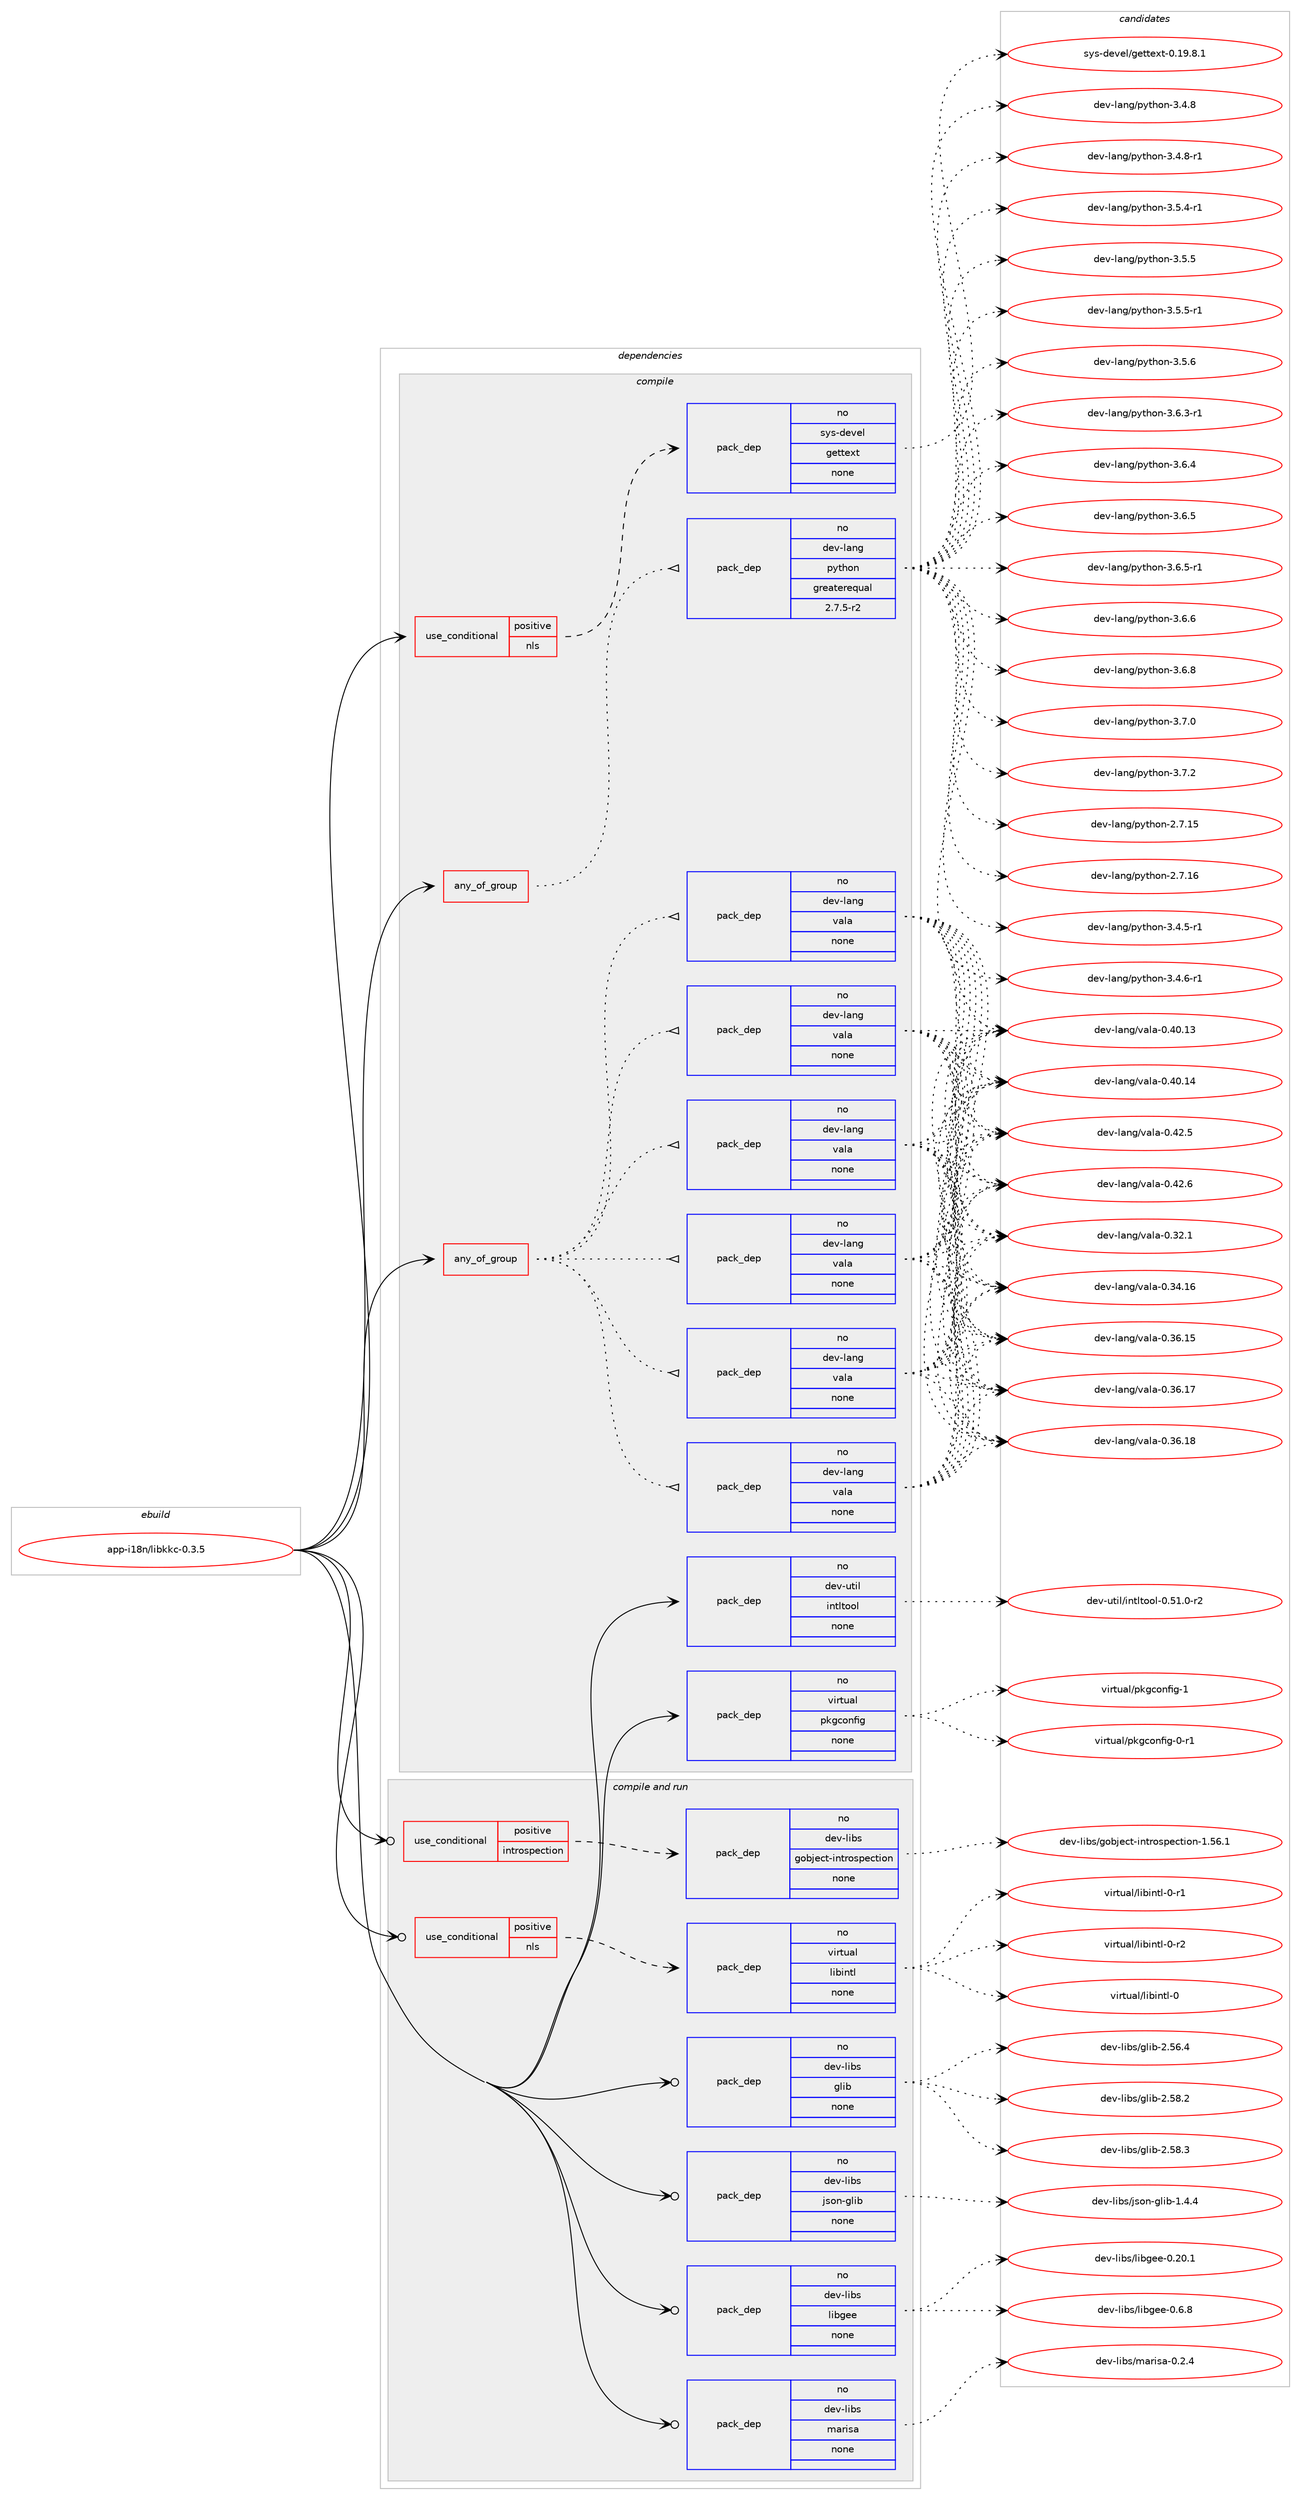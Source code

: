 digraph prolog {

# *************
# Graph options
# *************

newrank=true;
concentrate=true;
compound=true;
graph [rankdir=LR,fontname=Helvetica,fontsize=10,ranksep=1.5];#, ranksep=2.5, nodesep=0.2];
edge  [arrowhead=vee];
node  [fontname=Helvetica,fontsize=10];

# **********
# The ebuild
# **********

subgraph cluster_leftcol {
color=gray;
rank=same;
label=<<i>ebuild</i>>;
id [label="app-i18n/libkkc-0.3.5", color=red, width=4, href="../app-i18n/libkkc-0.3.5.svg"];
}

# ****************
# The dependencies
# ****************

subgraph cluster_midcol {
color=gray;
label=<<i>dependencies</i>>;
subgraph cluster_compile {
fillcolor="#eeeeee";
style=filled;
label=<<i>compile</i>>;
subgraph any19579 {
dependency1295544 [label=<<TABLE BORDER="0" CELLBORDER="1" CELLSPACING="0" CELLPADDING="4"><TR><TD CELLPADDING="10">any_of_group</TD></TR></TABLE>>, shape=none, color=red];subgraph pack922746 {
dependency1295545 [label=<<TABLE BORDER="0" CELLBORDER="1" CELLSPACING="0" CELLPADDING="4" WIDTH="220"><TR><TD ROWSPAN="6" CELLPADDING="30">pack_dep</TD></TR><TR><TD WIDTH="110">no</TD></TR><TR><TD>dev-lang</TD></TR><TR><TD>python</TD></TR><TR><TD>greaterequal</TD></TR><TR><TD>2.7.5-r2</TD></TR></TABLE>>, shape=none, color=blue];
}
dependency1295544:e -> dependency1295545:w [weight=20,style="dotted",arrowhead="oinv"];
}
id:e -> dependency1295544:w [weight=20,style="solid",arrowhead="vee"];
subgraph any19580 {
dependency1295546 [label=<<TABLE BORDER="0" CELLBORDER="1" CELLSPACING="0" CELLPADDING="4"><TR><TD CELLPADDING="10">any_of_group</TD></TR></TABLE>>, shape=none, color=red];subgraph pack922747 {
dependency1295547 [label=<<TABLE BORDER="0" CELLBORDER="1" CELLSPACING="0" CELLPADDING="4" WIDTH="220"><TR><TD ROWSPAN="6" CELLPADDING="30">pack_dep</TD></TR><TR><TD WIDTH="110">no</TD></TR><TR><TD>dev-lang</TD></TR><TR><TD>vala</TD></TR><TR><TD>none</TD></TR><TR><TD></TD></TR></TABLE>>, shape=none, color=blue];
}
dependency1295546:e -> dependency1295547:w [weight=20,style="dotted",arrowhead="oinv"];
subgraph pack922748 {
dependency1295548 [label=<<TABLE BORDER="0" CELLBORDER="1" CELLSPACING="0" CELLPADDING="4" WIDTH="220"><TR><TD ROWSPAN="6" CELLPADDING="30">pack_dep</TD></TR><TR><TD WIDTH="110">no</TD></TR><TR><TD>dev-lang</TD></TR><TR><TD>vala</TD></TR><TR><TD>none</TD></TR><TR><TD></TD></TR></TABLE>>, shape=none, color=blue];
}
dependency1295546:e -> dependency1295548:w [weight=20,style="dotted",arrowhead="oinv"];
subgraph pack922749 {
dependency1295549 [label=<<TABLE BORDER="0" CELLBORDER="1" CELLSPACING="0" CELLPADDING="4" WIDTH="220"><TR><TD ROWSPAN="6" CELLPADDING="30">pack_dep</TD></TR><TR><TD WIDTH="110">no</TD></TR><TR><TD>dev-lang</TD></TR><TR><TD>vala</TD></TR><TR><TD>none</TD></TR><TR><TD></TD></TR></TABLE>>, shape=none, color=blue];
}
dependency1295546:e -> dependency1295549:w [weight=20,style="dotted",arrowhead="oinv"];
subgraph pack922750 {
dependency1295550 [label=<<TABLE BORDER="0" CELLBORDER="1" CELLSPACING="0" CELLPADDING="4" WIDTH="220"><TR><TD ROWSPAN="6" CELLPADDING="30">pack_dep</TD></TR><TR><TD WIDTH="110">no</TD></TR><TR><TD>dev-lang</TD></TR><TR><TD>vala</TD></TR><TR><TD>none</TD></TR><TR><TD></TD></TR></TABLE>>, shape=none, color=blue];
}
dependency1295546:e -> dependency1295550:w [weight=20,style="dotted",arrowhead="oinv"];
subgraph pack922751 {
dependency1295551 [label=<<TABLE BORDER="0" CELLBORDER="1" CELLSPACING="0" CELLPADDING="4" WIDTH="220"><TR><TD ROWSPAN="6" CELLPADDING="30">pack_dep</TD></TR><TR><TD WIDTH="110">no</TD></TR><TR><TD>dev-lang</TD></TR><TR><TD>vala</TD></TR><TR><TD>none</TD></TR><TR><TD></TD></TR></TABLE>>, shape=none, color=blue];
}
dependency1295546:e -> dependency1295551:w [weight=20,style="dotted",arrowhead="oinv"];
subgraph pack922752 {
dependency1295552 [label=<<TABLE BORDER="0" CELLBORDER="1" CELLSPACING="0" CELLPADDING="4" WIDTH="220"><TR><TD ROWSPAN="6" CELLPADDING="30">pack_dep</TD></TR><TR><TD WIDTH="110">no</TD></TR><TR><TD>dev-lang</TD></TR><TR><TD>vala</TD></TR><TR><TD>none</TD></TR><TR><TD></TD></TR></TABLE>>, shape=none, color=blue];
}
dependency1295546:e -> dependency1295552:w [weight=20,style="dotted",arrowhead="oinv"];
}
id:e -> dependency1295546:w [weight=20,style="solid",arrowhead="vee"];
subgraph cond352681 {
dependency1295553 [label=<<TABLE BORDER="0" CELLBORDER="1" CELLSPACING="0" CELLPADDING="4"><TR><TD ROWSPAN="3" CELLPADDING="10">use_conditional</TD></TR><TR><TD>positive</TD></TR><TR><TD>nls</TD></TR></TABLE>>, shape=none, color=red];
subgraph pack922753 {
dependency1295554 [label=<<TABLE BORDER="0" CELLBORDER="1" CELLSPACING="0" CELLPADDING="4" WIDTH="220"><TR><TD ROWSPAN="6" CELLPADDING="30">pack_dep</TD></TR><TR><TD WIDTH="110">no</TD></TR><TR><TD>sys-devel</TD></TR><TR><TD>gettext</TD></TR><TR><TD>none</TD></TR><TR><TD></TD></TR></TABLE>>, shape=none, color=blue];
}
dependency1295553:e -> dependency1295554:w [weight=20,style="dashed",arrowhead="vee"];
}
id:e -> dependency1295553:w [weight=20,style="solid",arrowhead="vee"];
subgraph pack922754 {
dependency1295555 [label=<<TABLE BORDER="0" CELLBORDER="1" CELLSPACING="0" CELLPADDING="4" WIDTH="220"><TR><TD ROWSPAN="6" CELLPADDING="30">pack_dep</TD></TR><TR><TD WIDTH="110">no</TD></TR><TR><TD>dev-util</TD></TR><TR><TD>intltool</TD></TR><TR><TD>none</TD></TR><TR><TD></TD></TR></TABLE>>, shape=none, color=blue];
}
id:e -> dependency1295555:w [weight=20,style="solid",arrowhead="vee"];
subgraph pack922755 {
dependency1295556 [label=<<TABLE BORDER="0" CELLBORDER="1" CELLSPACING="0" CELLPADDING="4" WIDTH="220"><TR><TD ROWSPAN="6" CELLPADDING="30">pack_dep</TD></TR><TR><TD WIDTH="110">no</TD></TR><TR><TD>virtual</TD></TR><TR><TD>pkgconfig</TD></TR><TR><TD>none</TD></TR><TR><TD></TD></TR></TABLE>>, shape=none, color=blue];
}
id:e -> dependency1295556:w [weight=20,style="solid",arrowhead="vee"];
}
subgraph cluster_compileandrun {
fillcolor="#eeeeee";
style=filled;
label=<<i>compile and run</i>>;
subgraph cond352682 {
dependency1295557 [label=<<TABLE BORDER="0" CELLBORDER="1" CELLSPACING="0" CELLPADDING="4"><TR><TD ROWSPAN="3" CELLPADDING="10">use_conditional</TD></TR><TR><TD>positive</TD></TR><TR><TD>introspection</TD></TR></TABLE>>, shape=none, color=red];
subgraph pack922756 {
dependency1295558 [label=<<TABLE BORDER="0" CELLBORDER="1" CELLSPACING="0" CELLPADDING="4" WIDTH="220"><TR><TD ROWSPAN="6" CELLPADDING="30">pack_dep</TD></TR><TR><TD WIDTH="110">no</TD></TR><TR><TD>dev-libs</TD></TR><TR><TD>gobject-introspection</TD></TR><TR><TD>none</TD></TR><TR><TD></TD></TR></TABLE>>, shape=none, color=blue];
}
dependency1295557:e -> dependency1295558:w [weight=20,style="dashed",arrowhead="vee"];
}
id:e -> dependency1295557:w [weight=20,style="solid",arrowhead="odotvee"];
subgraph cond352683 {
dependency1295559 [label=<<TABLE BORDER="0" CELLBORDER="1" CELLSPACING="0" CELLPADDING="4"><TR><TD ROWSPAN="3" CELLPADDING="10">use_conditional</TD></TR><TR><TD>positive</TD></TR><TR><TD>nls</TD></TR></TABLE>>, shape=none, color=red];
subgraph pack922757 {
dependency1295560 [label=<<TABLE BORDER="0" CELLBORDER="1" CELLSPACING="0" CELLPADDING="4" WIDTH="220"><TR><TD ROWSPAN="6" CELLPADDING="30">pack_dep</TD></TR><TR><TD WIDTH="110">no</TD></TR><TR><TD>virtual</TD></TR><TR><TD>libintl</TD></TR><TR><TD>none</TD></TR><TR><TD></TD></TR></TABLE>>, shape=none, color=blue];
}
dependency1295559:e -> dependency1295560:w [weight=20,style="dashed",arrowhead="vee"];
}
id:e -> dependency1295559:w [weight=20,style="solid",arrowhead="odotvee"];
subgraph pack922758 {
dependency1295561 [label=<<TABLE BORDER="0" CELLBORDER="1" CELLSPACING="0" CELLPADDING="4" WIDTH="220"><TR><TD ROWSPAN="6" CELLPADDING="30">pack_dep</TD></TR><TR><TD WIDTH="110">no</TD></TR><TR><TD>dev-libs</TD></TR><TR><TD>glib</TD></TR><TR><TD>none</TD></TR><TR><TD></TD></TR></TABLE>>, shape=none, color=blue];
}
id:e -> dependency1295561:w [weight=20,style="solid",arrowhead="odotvee"];
subgraph pack922759 {
dependency1295562 [label=<<TABLE BORDER="0" CELLBORDER="1" CELLSPACING="0" CELLPADDING="4" WIDTH="220"><TR><TD ROWSPAN="6" CELLPADDING="30">pack_dep</TD></TR><TR><TD WIDTH="110">no</TD></TR><TR><TD>dev-libs</TD></TR><TR><TD>json-glib</TD></TR><TR><TD>none</TD></TR><TR><TD></TD></TR></TABLE>>, shape=none, color=blue];
}
id:e -> dependency1295562:w [weight=20,style="solid",arrowhead="odotvee"];
subgraph pack922760 {
dependency1295563 [label=<<TABLE BORDER="0" CELLBORDER="1" CELLSPACING="0" CELLPADDING="4" WIDTH="220"><TR><TD ROWSPAN="6" CELLPADDING="30">pack_dep</TD></TR><TR><TD WIDTH="110">no</TD></TR><TR><TD>dev-libs</TD></TR><TR><TD>libgee</TD></TR><TR><TD>none</TD></TR><TR><TD></TD></TR></TABLE>>, shape=none, color=blue];
}
id:e -> dependency1295563:w [weight=20,style="solid",arrowhead="odotvee"];
subgraph pack922761 {
dependency1295564 [label=<<TABLE BORDER="0" CELLBORDER="1" CELLSPACING="0" CELLPADDING="4" WIDTH="220"><TR><TD ROWSPAN="6" CELLPADDING="30">pack_dep</TD></TR><TR><TD WIDTH="110">no</TD></TR><TR><TD>dev-libs</TD></TR><TR><TD>marisa</TD></TR><TR><TD>none</TD></TR><TR><TD></TD></TR></TABLE>>, shape=none, color=blue];
}
id:e -> dependency1295564:w [weight=20,style="solid",arrowhead="odotvee"];
}
subgraph cluster_run {
fillcolor="#eeeeee";
style=filled;
label=<<i>run</i>>;
}
}

# **************
# The candidates
# **************

subgraph cluster_choices {
rank=same;
color=gray;
label=<<i>candidates</i>>;

subgraph choice922746 {
color=black;
nodesep=1;
choice10010111845108971101034711212111610411111045504655464953 [label="dev-lang/python-2.7.15", color=red, width=4,href="../dev-lang/python-2.7.15.svg"];
choice10010111845108971101034711212111610411111045504655464954 [label="dev-lang/python-2.7.16", color=red, width=4,href="../dev-lang/python-2.7.16.svg"];
choice1001011184510897110103471121211161041111104551465246534511449 [label="dev-lang/python-3.4.5-r1", color=red, width=4,href="../dev-lang/python-3.4.5-r1.svg"];
choice1001011184510897110103471121211161041111104551465246544511449 [label="dev-lang/python-3.4.6-r1", color=red, width=4,href="../dev-lang/python-3.4.6-r1.svg"];
choice100101118451089711010347112121116104111110455146524656 [label="dev-lang/python-3.4.8", color=red, width=4,href="../dev-lang/python-3.4.8.svg"];
choice1001011184510897110103471121211161041111104551465246564511449 [label="dev-lang/python-3.4.8-r1", color=red, width=4,href="../dev-lang/python-3.4.8-r1.svg"];
choice1001011184510897110103471121211161041111104551465346524511449 [label="dev-lang/python-3.5.4-r1", color=red, width=4,href="../dev-lang/python-3.5.4-r1.svg"];
choice100101118451089711010347112121116104111110455146534653 [label="dev-lang/python-3.5.5", color=red, width=4,href="../dev-lang/python-3.5.5.svg"];
choice1001011184510897110103471121211161041111104551465346534511449 [label="dev-lang/python-3.5.5-r1", color=red, width=4,href="../dev-lang/python-3.5.5-r1.svg"];
choice100101118451089711010347112121116104111110455146534654 [label="dev-lang/python-3.5.6", color=red, width=4,href="../dev-lang/python-3.5.6.svg"];
choice1001011184510897110103471121211161041111104551465446514511449 [label="dev-lang/python-3.6.3-r1", color=red, width=4,href="../dev-lang/python-3.6.3-r1.svg"];
choice100101118451089711010347112121116104111110455146544652 [label="dev-lang/python-3.6.4", color=red, width=4,href="../dev-lang/python-3.6.4.svg"];
choice100101118451089711010347112121116104111110455146544653 [label="dev-lang/python-3.6.5", color=red, width=4,href="../dev-lang/python-3.6.5.svg"];
choice1001011184510897110103471121211161041111104551465446534511449 [label="dev-lang/python-3.6.5-r1", color=red, width=4,href="../dev-lang/python-3.6.5-r1.svg"];
choice100101118451089711010347112121116104111110455146544654 [label="dev-lang/python-3.6.6", color=red, width=4,href="../dev-lang/python-3.6.6.svg"];
choice100101118451089711010347112121116104111110455146544656 [label="dev-lang/python-3.6.8", color=red, width=4,href="../dev-lang/python-3.6.8.svg"];
choice100101118451089711010347112121116104111110455146554648 [label="dev-lang/python-3.7.0", color=red, width=4,href="../dev-lang/python-3.7.0.svg"];
choice100101118451089711010347112121116104111110455146554650 [label="dev-lang/python-3.7.2", color=red, width=4,href="../dev-lang/python-3.7.2.svg"];
dependency1295545:e -> choice10010111845108971101034711212111610411111045504655464953:w [style=dotted,weight="100"];
dependency1295545:e -> choice10010111845108971101034711212111610411111045504655464954:w [style=dotted,weight="100"];
dependency1295545:e -> choice1001011184510897110103471121211161041111104551465246534511449:w [style=dotted,weight="100"];
dependency1295545:e -> choice1001011184510897110103471121211161041111104551465246544511449:w [style=dotted,weight="100"];
dependency1295545:e -> choice100101118451089711010347112121116104111110455146524656:w [style=dotted,weight="100"];
dependency1295545:e -> choice1001011184510897110103471121211161041111104551465246564511449:w [style=dotted,weight="100"];
dependency1295545:e -> choice1001011184510897110103471121211161041111104551465346524511449:w [style=dotted,weight="100"];
dependency1295545:e -> choice100101118451089711010347112121116104111110455146534653:w [style=dotted,weight="100"];
dependency1295545:e -> choice1001011184510897110103471121211161041111104551465346534511449:w [style=dotted,weight="100"];
dependency1295545:e -> choice100101118451089711010347112121116104111110455146534654:w [style=dotted,weight="100"];
dependency1295545:e -> choice1001011184510897110103471121211161041111104551465446514511449:w [style=dotted,weight="100"];
dependency1295545:e -> choice100101118451089711010347112121116104111110455146544652:w [style=dotted,weight="100"];
dependency1295545:e -> choice100101118451089711010347112121116104111110455146544653:w [style=dotted,weight="100"];
dependency1295545:e -> choice1001011184510897110103471121211161041111104551465446534511449:w [style=dotted,weight="100"];
dependency1295545:e -> choice100101118451089711010347112121116104111110455146544654:w [style=dotted,weight="100"];
dependency1295545:e -> choice100101118451089711010347112121116104111110455146544656:w [style=dotted,weight="100"];
dependency1295545:e -> choice100101118451089711010347112121116104111110455146554648:w [style=dotted,weight="100"];
dependency1295545:e -> choice100101118451089711010347112121116104111110455146554650:w [style=dotted,weight="100"];
}
subgraph choice922747 {
color=black;
nodesep=1;
choice100101118451089711010347118971089745484651504649 [label="dev-lang/vala-0.32.1", color=red, width=4,href="../dev-lang/vala-0.32.1.svg"];
choice10010111845108971101034711897108974548465152464954 [label="dev-lang/vala-0.34.16", color=red, width=4,href="../dev-lang/vala-0.34.16.svg"];
choice10010111845108971101034711897108974548465154464953 [label="dev-lang/vala-0.36.15", color=red, width=4,href="../dev-lang/vala-0.36.15.svg"];
choice10010111845108971101034711897108974548465154464955 [label="dev-lang/vala-0.36.17", color=red, width=4,href="../dev-lang/vala-0.36.17.svg"];
choice10010111845108971101034711897108974548465154464956 [label="dev-lang/vala-0.36.18", color=red, width=4,href="../dev-lang/vala-0.36.18.svg"];
choice10010111845108971101034711897108974548465248464951 [label="dev-lang/vala-0.40.13", color=red, width=4,href="../dev-lang/vala-0.40.13.svg"];
choice10010111845108971101034711897108974548465248464952 [label="dev-lang/vala-0.40.14", color=red, width=4,href="../dev-lang/vala-0.40.14.svg"];
choice100101118451089711010347118971089745484652504653 [label="dev-lang/vala-0.42.5", color=red, width=4,href="../dev-lang/vala-0.42.5.svg"];
choice100101118451089711010347118971089745484652504654 [label="dev-lang/vala-0.42.6", color=red, width=4,href="../dev-lang/vala-0.42.6.svg"];
dependency1295547:e -> choice100101118451089711010347118971089745484651504649:w [style=dotted,weight="100"];
dependency1295547:e -> choice10010111845108971101034711897108974548465152464954:w [style=dotted,weight="100"];
dependency1295547:e -> choice10010111845108971101034711897108974548465154464953:w [style=dotted,weight="100"];
dependency1295547:e -> choice10010111845108971101034711897108974548465154464955:w [style=dotted,weight="100"];
dependency1295547:e -> choice10010111845108971101034711897108974548465154464956:w [style=dotted,weight="100"];
dependency1295547:e -> choice10010111845108971101034711897108974548465248464951:w [style=dotted,weight="100"];
dependency1295547:e -> choice10010111845108971101034711897108974548465248464952:w [style=dotted,weight="100"];
dependency1295547:e -> choice100101118451089711010347118971089745484652504653:w [style=dotted,weight="100"];
dependency1295547:e -> choice100101118451089711010347118971089745484652504654:w [style=dotted,weight="100"];
}
subgraph choice922748 {
color=black;
nodesep=1;
choice100101118451089711010347118971089745484651504649 [label="dev-lang/vala-0.32.1", color=red, width=4,href="../dev-lang/vala-0.32.1.svg"];
choice10010111845108971101034711897108974548465152464954 [label="dev-lang/vala-0.34.16", color=red, width=4,href="../dev-lang/vala-0.34.16.svg"];
choice10010111845108971101034711897108974548465154464953 [label="dev-lang/vala-0.36.15", color=red, width=4,href="../dev-lang/vala-0.36.15.svg"];
choice10010111845108971101034711897108974548465154464955 [label="dev-lang/vala-0.36.17", color=red, width=4,href="../dev-lang/vala-0.36.17.svg"];
choice10010111845108971101034711897108974548465154464956 [label="dev-lang/vala-0.36.18", color=red, width=4,href="../dev-lang/vala-0.36.18.svg"];
choice10010111845108971101034711897108974548465248464951 [label="dev-lang/vala-0.40.13", color=red, width=4,href="../dev-lang/vala-0.40.13.svg"];
choice10010111845108971101034711897108974548465248464952 [label="dev-lang/vala-0.40.14", color=red, width=4,href="../dev-lang/vala-0.40.14.svg"];
choice100101118451089711010347118971089745484652504653 [label="dev-lang/vala-0.42.5", color=red, width=4,href="../dev-lang/vala-0.42.5.svg"];
choice100101118451089711010347118971089745484652504654 [label="dev-lang/vala-0.42.6", color=red, width=4,href="../dev-lang/vala-0.42.6.svg"];
dependency1295548:e -> choice100101118451089711010347118971089745484651504649:w [style=dotted,weight="100"];
dependency1295548:e -> choice10010111845108971101034711897108974548465152464954:w [style=dotted,weight="100"];
dependency1295548:e -> choice10010111845108971101034711897108974548465154464953:w [style=dotted,weight="100"];
dependency1295548:e -> choice10010111845108971101034711897108974548465154464955:w [style=dotted,weight="100"];
dependency1295548:e -> choice10010111845108971101034711897108974548465154464956:w [style=dotted,weight="100"];
dependency1295548:e -> choice10010111845108971101034711897108974548465248464951:w [style=dotted,weight="100"];
dependency1295548:e -> choice10010111845108971101034711897108974548465248464952:w [style=dotted,weight="100"];
dependency1295548:e -> choice100101118451089711010347118971089745484652504653:w [style=dotted,weight="100"];
dependency1295548:e -> choice100101118451089711010347118971089745484652504654:w [style=dotted,weight="100"];
}
subgraph choice922749 {
color=black;
nodesep=1;
choice100101118451089711010347118971089745484651504649 [label="dev-lang/vala-0.32.1", color=red, width=4,href="../dev-lang/vala-0.32.1.svg"];
choice10010111845108971101034711897108974548465152464954 [label="dev-lang/vala-0.34.16", color=red, width=4,href="../dev-lang/vala-0.34.16.svg"];
choice10010111845108971101034711897108974548465154464953 [label="dev-lang/vala-0.36.15", color=red, width=4,href="../dev-lang/vala-0.36.15.svg"];
choice10010111845108971101034711897108974548465154464955 [label="dev-lang/vala-0.36.17", color=red, width=4,href="../dev-lang/vala-0.36.17.svg"];
choice10010111845108971101034711897108974548465154464956 [label="dev-lang/vala-0.36.18", color=red, width=4,href="../dev-lang/vala-0.36.18.svg"];
choice10010111845108971101034711897108974548465248464951 [label="dev-lang/vala-0.40.13", color=red, width=4,href="../dev-lang/vala-0.40.13.svg"];
choice10010111845108971101034711897108974548465248464952 [label="dev-lang/vala-0.40.14", color=red, width=4,href="../dev-lang/vala-0.40.14.svg"];
choice100101118451089711010347118971089745484652504653 [label="dev-lang/vala-0.42.5", color=red, width=4,href="../dev-lang/vala-0.42.5.svg"];
choice100101118451089711010347118971089745484652504654 [label="dev-lang/vala-0.42.6", color=red, width=4,href="../dev-lang/vala-0.42.6.svg"];
dependency1295549:e -> choice100101118451089711010347118971089745484651504649:w [style=dotted,weight="100"];
dependency1295549:e -> choice10010111845108971101034711897108974548465152464954:w [style=dotted,weight="100"];
dependency1295549:e -> choice10010111845108971101034711897108974548465154464953:w [style=dotted,weight="100"];
dependency1295549:e -> choice10010111845108971101034711897108974548465154464955:w [style=dotted,weight="100"];
dependency1295549:e -> choice10010111845108971101034711897108974548465154464956:w [style=dotted,weight="100"];
dependency1295549:e -> choice10010111845108971101034711897108974548465248464951:w [style=dotted,weight="100"];
dependency1295549:e -> choice10010111845108971101034711897108974548465248464952:w [style=dotted,weight="100"];
dependency1295549:e -> choice100101118451089711010347118971089745484652504653:w [style=dotted,weight="100"];
dependency1295549:e -> choice100101118451089711010347118971089745484652504654:w [style=dotted,weight="100"];
}
subgraph choice922750 {
color=black;
nodesep=1;
choice100101118451089711010347118971089745484651504649 [label="dev-lang/vala-0.32.1", color=red, width=4,href="../dev-lang/vala-0.32.1.svg"];
choice10010111845108971101034711897108974548465152464954 [label="dev-lang/vala-0.34.16", color=red, width=4,href="../dev-lang/vala-0.34.16.svg"];
choice10010111845108971101034711897108974548465154464953 [label="dev-lang/vala-0.36.15", color=red, width=4,href="../dev-lang/vala-0.36.15.svg"];
choice10010111845108971101034711897108974548465154464955 [label="dev-lang/vala-0.36.17", color=red, width=4,href="../dev-lang/vala-0.36.17.svg"];
choice10010111845108971101034711897108974548465154464956 [label="dev-lang/vala-0.36.18", color=red, width=4,href="../dev-lang/vala-0.36.18.svg"];
choice10010111845108971101034711897108974548465248464951 [label="dev-lang/vala-0.40.13", color=red, width=4,href="../dev-lang/vala-0.40.13.svg"];
choice10010111845108971101034711897108974548465248464952 [label="dev-lang/vala-0.40.14", color=red, width=4,href="../dev-lang/vala-0.40.14.svg"];
choice100101118451089711010347118971089745484652504653 [label="dev-lang/vala-0.42.5", color=red, width=4,href="../dev-lang/vala-0.42.5.svg"];
choice100101118451089711010347118971089745484652504654 [label="dev-lang/vala-0.42.6", color=red, width=4,href="../dev-lang/vala-0.42.6.svg"];
dependency1295550:e -> choice100101118451089711010347118971089745484651504649:w [style=dotted,weight="100"];
dependency1295550:e -> choice10010111845108971101034711897108974548465152464954:w [style=dotted,weight="100"];
dependency1295550:e -> choice10010111845108971101034711897108974548465154464953:w [style=dotted,weight="100"];
dependency1295550:e -> choice10010111845108971101034711897108974548465154464955:w [style=dotted,weight="100"];
dependency1295550:e -> choice10010111845108971101034711897108974548465154464956:w [style=dotted,weight="100"];
dependency1295550:e -> choice10010111845108971101034711897108974548465248464951:w [style=dotted,weight="100"];
dependency1295550:e -> choice10010111845108971101034711897108974548465248464952:w [style=dotted,weight="100"];
dependency1295550:e -> choice100101118451089711010347118971089745484652504653:w [style=dotted,weight="100"];
dependency1295550:e -> choice100101118451089711010347118971089745484652504654:w [style=dotted,weight="100"];
}
subgraph choice922751 {
color=black;
nodesep=1;
choice100101118451089711010347118971089745484651504649 [label="dev-lang/vala-0.32.1", color=red, width=4,href="../dev-lang/vala-0.32.1.svg"];
choice10010111845108971101034711897108974548465152464954 [label="dev-lang/vala-0.34.16", color=red, width=4,href="../dev-lang/vala-0.34.16.svg"];
choice10010111845108971101034711897108974548465154464953 [label="dev-lang/vala-0.36.15", color=red, width=4,href="../dev-lang/vala-0.36.15.svg"];
choice10010111845108971101034711897108974548465154464955 [label="dev-lang/vala-0.36.17", color=red, width=4,href="../dev-lang/vala-0.36.17.svg"];
choice10010111845108971101034711897108974548465154464956 [label="dev-lang/vala-0.36.18", color=red, width=4,href="../dev-lang/vala-0.36.18.svg"];
choice10010111845108971101034711897108974548465248464951 [label="dev-lang/vala-0.40.13", color=red, width=4,href="../dev-lang/vala-0.40.13.svg"];
choice10010111845108971101034711897108974548465248464952 [label="dev-lang/vala-0.40.14", color=red, width=4,href="../dev-lang/vala-0.40.14.svg"];
choice100101118451089711010347118971089745484652504653 [label="dev-lang/vala-0.42.5", color=red, width=4,href="../dev-lang/vala-0.42.5.svg"];
choice100101118451089711010347118971089745484652504654 [label="dev-lang/vala-0.42.6", color=red, width=4,href="../dev-lang/vala-0.42.6.svg"];
dependency1295551:e -> choice100101118451089711010347118971089745484651504649:w [style=dotted,weight="100"];
dependency1295551:e -> choice10010111845108971101034711897108974548465152464954:w [style=dotted,weight="100"];
dependency1295551:e -> choice10010111845108971101034711897108974548465154464953:w [style=dotted,weight="100"];
dependency1295551:e -> choice10010111845108971101034711897108974548465154464955:w [style=dotted,weight="100"];
dependency1295551:e -> choice10010111845108971101034711897108974548465154464956:w [style=dotted,weight="100"];
dependency1295551:e -> choice10010111845108971101034711897108974548465248464951:w [style=dotted,weight="100"];
dependency1295551:e -> choice10010111845108971101034711897108974548465248464952:w [style=dotted,weight="100"];
dependency1295551:e -> choice100101118451089711010347118971089745484652504653:w [style=dotted,weight="100"];
dependency1295551:e -> choice100101118451089711010347118971089745484652504654:w [style=dotted,weight="100"];
}
subgraph choice922752 {
color=black;
nodesep=1;
choice100101118451089711010347118971089745484651504649 [label="dev-lang/vala-0.32.1", color=red, width=4,href="../dev-lang/vala-0.32.1.svg"];
choice10010111845108971101034711897108974548465152464954 [label="dev-lang/vala-0.34.16", color=red, width=4,href="../dev-lang/vala-0.34.16.svg"];
choice10010111845108971101034711897108974548465154464953 [label="dev-lang/vala-0.36.15", color=red, width=4,href="../dev-lang/vala-0.36.15.svg"];
choice10010111845108971101034711897108974548465154464955 [label="dev-lang/vala-0.36.17", color=red, width=4,href="../dev-lang/vala-0.36.17.svg"];
choice10010111845108971101034711897108974548465154464956 [label="dev-lang/vala-0.36.18", color=red, width=4,href="../dev-lang/vala-0.36.18.svg"];
choice10010111845108971101034711897108974548465248464951 [label="dev-lang/vala-0.40.13", color=red, width=4,href="../dev-lang/vala-0.40.13.svg"];
choice10010111845108971101034711897108974548465248464952 [label="dev-lang/vala-0.40.14", color=red, width=4,href="../dev-lang/vala-0.40.14.svg"];
choice100101118451089711010347118971089745484652504653 [label="dev-lang/vala-0.42.5", color=red, width=4,href="../dev-lang/vala-0.42.5.svg"];
choice100101118451089711010347118971089745484652504654 [label="dev-lang/vala-0.42.6", color=red, width=4,href="../dev-lang/vala-0.42.6.svg"];
dependency1295552:e -> choice100101118451089711010347118971089745484651504649:w [style=dotted,weight="100"];
dependency1295552:e -> choice10010111845108971101034711897108974548465152464954:w [style=dotted,weight="100"];
dependency1295552:e -> choice10010111845108971101034711897108974548465154464953:w [style=dotted,weight="100"];
dependency1295552:e -> choice10010111845108971101034711897108974548465154464955:w [style=dotted,weight="100"];
dependency1295552:e -> choice10010111845108971101034711897108974548465154464956:w [style=dotted,weight="100"];
dependency1295552:e -> choice10010111845108971101034711897108974548465248464951:w [style=dotted,weight="100"];
dependency1295552:e -> choice10010111845108971101034711897108974548465248464952:w [style=dotted,weight="100"];
dependency1295552:e -> choice100101118451089711010347118971089745484652504653:w [style=dotted,weight="100"];
dependency1295552:e -> choice100101118451089711010347118971089745484652504654:w [style=dotted,weight="100"];
}
subgraph choice922753 {
color=black;
nodesep=1;
choice1151211154510010111810110847103101116116101120116454846495746564649 [label="sys-devel/gettext-0.19.8.1", color=red, width=4,href="../sys-devel/gettext-0.19.8.1.svg"];
dependency1295554:e -> choice1151211154510010111810110847103101116116101120116454846495746564649:w [style=dotted,weight="100"];
}
subgraph choice922754 {
color=black;
nodesep=1;
choice1001011184511711610510847105110116108116111111108454846534946484511450 [label="dev-util/intltool-0.51.0-r2", color=red, width=4,href="../dev-util/intltool-0.51.0-r2.svg"];
dependency1295555:e -> choice1001011184511711610510847105110116108116111111108454846534946484511450:w [style=dotted,weight="100"];
}
subgraph choice922755 {
color=black;
nodesep=1;
choice11810511411611797108471121071039911111010210510345484511449 [label="virtual/pkgconfig-0-r1", color=red, width=4,href="../virtual/pkgconfig-0-r1.svg"];
choice1181051141161179710847112107103991111101021051034549 [label="virtual/pkgconfig-1", color=red, width=4,href="../virtual/pkgconfig-1.svg"];
dependency1295556:e -> choice11810511411611797108471121071039911111010210510345484511449:w [style=dotted,weight="100"];
dependency1295556:e -> choice1181051141161179710847112107103991111101021051034549:w [style=dotted,weight="100"];
}
subgraph choice922756 {
color=black;
nodesep=1;
choice1001011184510810598115471031119810610199116451051101161141111151121019911610511111045494653544649 [label="dev-libs/gobject-introspection-1.56.1", color=red, width=4,href="../dev-libs/gobject-introspection-1.56.1.svg"];
dependency1295558:e -> choice1001011184510810598115471031119810610199116451051101161141111151121019911610511111045494653544649:w [style=dotted,weight="100"];
}
subgraph choice922757 {
color=black;
nodesep=1;
choice1181051141161179710847108105981051101161084548 [label="virtual/libintl-0", color=red, width=4,href="../virtual/libintl-0.svg"];
choice11810511411611797108471081059810511011610845484511449 [label="virtual/libintl-0-r1", color=red, width=4,href="../virtual/libintl-0-r1.svg"];
choice11810511411611797108471081059810511011610845484511450 [label="virtual/libintl-0-r2", color=red, width=4,href="../virtual/libintl-0-r2.svg"];
dependency1295560:e -> choice1181051141161179710847108105981051101161084548:w [style=dotted,weight="100"];
dependency1295560:e -> choice11810511411611797108471081059810511011610845484511449:w [style=dotted,weight="100"];
dependency1295560:e -> choice11810511411611797108471081059810511011610845484511450:w [style=dotted,weight="100"];
}
subgraph choice922758 {
color=black;
nodesep=1;
choice1001011184510810598115471031081059845504653544652 [label="dev-libs/glib-2.56.4", color=red, width=4,href="../dev-libs/glib-2.56.4.svg"];
choice1001011184510810598115471031081059845504653564650 [label="dev-libs/glib-2.58.2", color=red, width=4,href="../dev-libs/glib-2.58.2.svg"];
choice1001011184510810598115471031081059845504653564651 [label="dev-libs/glib-2.58.3", color=red, width=4,href="../dev-libs/glib-2.58.3.svg"];
dependency1295561:e -> choice1001011184510810598115471031081059845504653544652:w [style=dotted,weight="100"];
dependency1295561:e -> choice1001011184510810598115471031081059845504653564650:w [style=dotted,weight="100"];
dependency1295561:e -> choice1001011184510810598115471031081059845504653564651:w [style=dotted,weight="100"];
}
subgraph choice922759 {
color=black;
nodesep=1;
choice1001011184510810598115471061151111104510310810598454946524652 [label="dev-libs/json-glib-1.4.4", color=red, width=4,href="../dev-libs/json-glib-1.4.4.svg"];
dependency1295562:e -> choice1001011184510810598115471061151111104510310810598454946524652:w [style=dotted,weight="100"];
}
subgraph choice922760 {
color=black;
nodesep=1;
choice1001011184510810598115471081059810310110145484650484649 [label="dev-libs/libgee-0.20.1", color=red, width=4,href="../dev-libs/libgee-0.20.1.svg"];
choice10010111845108105981154710810598103101101454846544656 [label="dev-libs/libgee-0.6.8", color=red, width=4,href="../dev-libs/libgee-0.6.8.svg"];
dependency1295563:e -> choice1001011184510810598115471081059810310110145484650484649:w [style=dotted,weight="100"];
dependency1295563:e -> choice10010111845108105981154710810598103101101454846544656:w [style=dotted,weight="100"];
}
subgraph choice922761 {
color=black;
nodesep=1;
choice1001011184510810598115471099711410511597454846504652 [label="dev-libs/marisa-0.2.4", color=red, width=4,href="../dev-libs/marisa-0.2.4.svg"];
dependency1295564:e -> choice1001011184510810598115471099711410511597454846504652:w [style=dotted,weight="100"];
}
}

}
